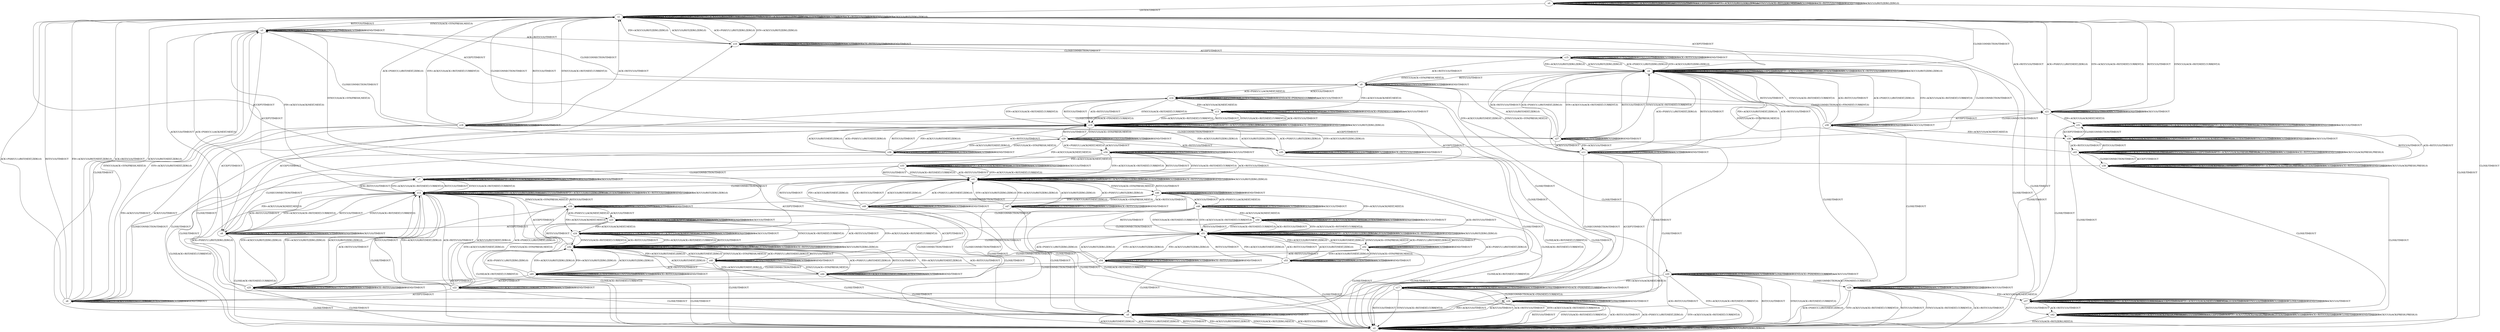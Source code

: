 digraph G {
s0
s1
s2
s3
s4
s5
s6
s7
s8
s9
s10
s11
s12
s13
s14
s15
s16
s17
s18
s19
s20
s21
s22
s23
s24
s25
s26
s27
s28
s29
s30
s31
s32
s33
s34
s35
s36
s37
s38
s39
s40
s41
s42
s43
s44
s45
s46
s47
s48
s49
s50
s51
s52
s53
s54
s0 [label="s0"];
s0 -> s0[label="CLOSECONNECTION/TIMEOUT"]
s0 -> s0[label="ACK+PSH(V,V,1)/RST(ZERO,ZERO,0)"]
s0 -> s0[label="SYN+ACK(V,V,0)/RST(ZERO,ZERO,0)"]
s0 -> s0[label="RST(V,V,0)/TIMEOUT"]
s0 -> s0[label="ACCEPT/TIMEOUT"]
s0 -> s0[label="FIN+ACK(V,V,0)/RST(ZERO,ZERO,0)"]
s0 -> s1[label="LISTEN/TIMEOUT"]
s0 -> s0[label="SYN(V,V,0)/ACK+RST(ZERO,NEXT,0)"]
s0 -> s0[label="RCV/TIMEOUT"]
s0 -> s0[label="ACK+RST(V,V,0)/TIMEOUT"]
s0 -> s2[label="CLOSE/TIMEOUT"]
s0 -> s0[label="SEND/TIMEOUT"]
s0 -> s0[label="ACK(V,V,0)/RST(ZERO,ZERO,0)"]
s1 [label="s1"];
s1 -> s1[label="CLOSECONNECTION/TIMEOUT"]
s1 -> s1[label="ACK+PSH(V,V,1)/RST(ZERO,ZERO,0)"]
s1 -> s1[label="SYN+ACK(V,V,0)/RST(ZERO,ZERO,0)"]
s1 -> s1[label="RST(V,V,0)/TIMEOUT"]
s1 -> s4[label="ACCEPT/TIMEOUT"]
s1 -> s1[label="FIN+ACK(V,V,0)/RST(ZERO,ZERO,0)"]
s1 -> s1[label="LISTEN/TIMEOUT"]
s1 -> s3[label="SYN(V,V,0)/ACK+SYN(FRESH,NEXT,0)"]
s1 -> s1[label="RCV/TIMEOUT"]
s1 -> s1[label="ACK+RST(V,V,0)/TIMEOUT"]
s1 -> s2[label="CLOSE/TIMEOUT"]
s1 -> s1[label="SEND/TIMEOUT"]
s1 -> s1[label="ACK(V,V,0)/RST(ZERO,ZERO,0)"]
s2 [label="s2"];
s2 -> s2[label="CLOSECONNECTION/TIMEOUT"]
s2 -> s2[label="ACK+PSH(V,V,1)/RST(ZERO,ZERO,0)"]
s2 -> s2[label="SYN+ACK(V,V,0)/RST(ZERO,ZERO,0)"]
s2 -> s2[label="RST(V,V,0)/TIMEOUT"]
s2 -> s2[label="ACCEPT/TIMEOUT"]
s2 -> s2[label="FIN+ACK(V,V,0)/RST(ZERO,ZERO,0)"]
s2 -> s2[label="LISTEN/TIMEOUT"]
s2 -> s2[label="SYN(V,V,0)/ACK+RST(ZERO,NEXT,0)"]
s2 -> s2[label="RCV/TIMEOUT"]
s2 -> s2[label="ACK+RST(V,V,0)/TIMEOUT"]
s2 -> s2[label="CLOSE/TIMEOUT"]
s2 -> s2[label="SEND/TIMEOUT"]
s2 -> s2[label="ACK(V,V,0)/RST(ZERO,ZERO,0)"]
s3 [label="s3"];
s3 -> s3[label="CLOSECONNECTION/TIMEOUT"]
s3 -> s8[label="ACK+PSH(V,V,1)/ACK(NEXT,NEXT,0)"]
s3 -> s6[label="SYN+ACK(V,V,0)/RST(NEXT,ZERO,0)"]
s3 -> s1[label="RST(V,V,0)/TIMEOUT"]
s3 -> s9[label="ACCEPT/TIMEOUT"]
s3 -> s7[label="FIN+ACK(V,V,0)/ACK(NEXT,NEXT,0)"]
s3 -> s3[label="LISTEN/TIMEOUT"]
s3 -> s3[label="SYN(V,V,0)/TIMEOUT"]
s3 -> s3[label="RCV/TIMEOUT"]
s3 -> s10[label="ACK+RST(V,V,0)/TIMEOUT"]
s3 -> s5[label="CLOSE/TIMEOUT"]
s3 -> s3[label="SEND/TIMEOUT"]
s3 -> s8[label="ACK(V,V,0)/TIMEOUT"]
s4 [label="s4"];
s4 -> s1[label="CLOSECONNECTION/TIMEOUT"]
s4 -> s4[label="ACK+PSH(V,V,1)/RST(ZERO,ZERO,0)"]
s4 -> s4[label="SYN+ACK(V,V,0)/RST(ZERO,ZERO,0)"]
s4 -> s4[label="RST(V,V,0)/TIMEOUT"]
s4 -> s4[label="ACCEPT/TIMEOUT"]
s4 -> s4[label="FIN+ACK(V,V,0)/RST(ZERO,ZERO,0)"]
s4 -> s4[label="LISTEN/TIMEOUT"]
s4 -> s9[label="SYN(V,V,0)/ACK+SYN(FRESH,NEXT,0)"]
s4 -> s4[label="RCV/TIMEOUT"]
s4 -> s4[label="ACK+RST(V,V,0)/TIMEOUT"]
s4 -> s2[label="CLOSE/TIMEOUT"]
s4 -> s4[label="SEND/TIMEOUT"]
s4 -> s4[label="ACK(V,V,0)/RST(ZERO,ZERO,0)"]
s5 [label="s5"];
s5 -> s5[label="CLOSECONNECTION/TIMEOUT"]
s5 -> s2[label="ACK+PSH(V,V,1)/RST(NEXT,ZERO,0)"]
s5 -> s5[label="SYN+ACK(V,V,0)/RST(NEXT,ZERO,0)"]
s5 -> s2[label="RST(V,V,0)/TIMEOUT"]
s5 -> s5[label="ACCEPT/TIMEOUT"]
s5 -> s2[label="FIN+ACK(V,V,0)/RST(NEXT,ZERO,0)"]
s5 -> s5[label="LISTEN/TIMEOUT"]
s5 -> s2[label="SYN(V,V,0)/ACK+RST(ZERO,NEXT,0)"]
s5 -> s5[label="RCV/TIMEOUT"]
s5 -> s2[label="ACK+RST(V,V,0)/TIMEOUT"]
s5 -> s5[label="CLOSE/TIMEOUT"]
s5 -> s5[label="SEND/TIMEOUT"]
s5 -> s2[label="ACK(V,V,0)/RST(NEXT,ZERO,0)"]
s6 [label="s6"];
s6 -> s6[label="CLOSECONNECTION/TIMEOUT"]
s6 -> s1[label="ACK+PSH(V,V,1)/RST(NEXT,ZERO,0)"]
s6 -> s6[label="SYN+ACK(V,V,0)/RST(NEXT,ZERO,0)"]
s6 -> s1[label="RST(V,V,0)/TIMEOUT"]
s6 -> s11[label="ACCEPT/TIMEOUT"]
s6 -> s1[label="FIN+ACK(V,V,0)/RST(NEXT,ZERO,0)"]
s6 -> s6[label="LISTEN/TIMEOUT"]
s6 -> s3[label="SYN(V,V,0)/ACK+SYN(FRESH,NEXT,0)"]
s6 -> s6[label="RCV/TIMEOUT"]
s6 -> s1[label="ACK+RST(V,V,0)/TIMEOUT"]
s6 -> s5[label="CLOSE/TIMEOUT"]
s6 -> s6[label="SEND/TIMEOUT"]
s6 -> s1[label="ACK(V,V,0)/RST(NEXT,ZERO,0)"]
s7 [label="s7"];
s7 -> s7[label="CLOSECONNECTION/TIMEOUT"]
s7 -> s7[label="ACK+PSH(V,V,1)/ACK(NEXT,NEXT,0)"]
s7 -> s12[label="SYN+ACK(V,V,0)/ACK+RST(NEXT,CURRENT,0)"]
s7 -> s12[label="RST(V,V,0)/TIMEOUT"]
s7 -> s13[label="ACCEPT/TIMEOUT"]
s7 -> s7[label="FIN+ACK(V,V,0)/ACK(NEXT,NEXT,0)"]
s7 -> s7[label="LISTEN/TIMEOUT"]
s7 -> s12[label="SYN(V,V,0)/ACK+RST(NEXT,CURRENT,0)"]
s7 -> s7[label="RCV/TIMEOUT"]
s7 -> s12[label="ACK+RST(V,V,0)/TIMEOUT"]
s7 -> s2[label="CLOSE/ACK+RST(NEXT,CURRENT,0)"]
s7 -> s7[label="SEND/TIMEOUT"]
s7 -> s7[label="ACK(V,V,0)/TIMEOUT"]
s8 [label="s8"];
s8 -> s8[label="CLOSECONNECTION/TIMEOUT"]
s8 -> s8[label="ACK+PSH(V,V,1)/ACK(NEXT,NEXT,0)"]
s8 -> s12[label="SYN+ACK(V,V,0)/ACK+RST(NEXT,CURRENT,0)"]
s8 -> s12[label="RST(V,V,0)/TIMEOUT"]
s8 -> s14[label="ACCEPT/TIMEOUT"]
s8 -> s7[label="FIN+ACK(V,V,0)/ACK(NEXT,NEXT,0)"]
s8 -> s8[label="LISTEN/TIMEOUT"]
s8 -> s12[label="SYN(V,V,0)/ACK+RST(NEXT,CURRENT,0)"]
s8 -> s8[label="RCV/TIMEOUT"]
s8 -> s12[label="ACK+RST(V,V,0)/TIMEOUT"]
s8 -> s2[label="CLOSE/ACK+RST(NEXT,CURRENT,0)"]
s8 -> s8[label="SEND/TIMEOUT"]
s8 -> s8[label="ACK(V,V,0)/TIMEOUT"]
s9 [label="s9"];
s9 -> s3[label="CLOSECONNECTION/TIMEOUT"]
s9 -> s14[label="ACK+PSH(V,V,1)/ACK(NEXT,NEXT,0)"]
s9 -> s11[label="SYN+ACK(V,V,0)/RST(NEXT,ZERO,0)"]
s9 -> s4[label="RST(V,V,0)/TIMEOUT"]
s9 -> s9[label="ACCEPT/TIMEOUT"]
s9 -> s13[label="FIN+ACK(V,V,0)/ACK(NEXT,NEXT,0)"]
s9 -> s9[label="LISTEN/TIMEOUT"]
s9 -> s9[label="SYN(V,V,0)/TIMEOUT"]
s9 -> s9[label="RCV/TIMEOUT"]
s9 -> s15[label="ACK+RST(V,V,0)/TIMEOUT"]
s9 -> s5[label="CLOSE/TIMEOUT"]
s9 -> s9[label="SEND/TIMEOUT"]
s9 -> s14[label="ACK(V,V,0)/TIMEOUT"]
s10 [label="s10"];
s10 -> s10[label="CLOSECONNECTION/TIMEOUT"]
s10 -> s1[label="ACK+PSH(V,V,1)/RST(ZERO,ZERO,0)"]
s10 -> s1[label="SYN+ACK(V,V,0)/RST(ZERO,ZERO,0)"]
s10 -> s10[label="RST(V,V,0)/TIMEOUT"]
s10 -> s15[label="ACCEPT/TIMEOUT"]
s10 -> s1[label="FIN+ACK(V,V,0)/RST(ZERO,ZERO,0)"]
s10 -> s10[label="LISTEN/TIMEOUT"]
s10 -> s10[label="SYN(V,V,0)/TIMEOUT"]
s10 -> s10[label="RCV/TIMEOUT"]
s10 -> s10[label="ACK+RST(V,V,0)/TIMEOUT"]
s10 -> s2[label="CLOSE/TIMEOUT"]
s10 -> s10[label="SEND/TIMEOUT"]
s10 -> s1[label="ACK(V,V,0)/RST(ZERO,ZERO,0)"]
s11 [label="s11"];
s11 -> s6[label="CLOSECONNECTION/TIMEOUT"]
s11 -> s4[label="ACK+PSH(V,V,1)/RST(NEXT,ZERO,0)"]
s11 -> s11[label="SYN+ACK(V,V,0)/RST(NEXT,ZERO,0)"]
s11 -> s4[label="RST(V,V,0)/TIMEOUT"]
s11 -> s11[label="ACCEPT/TIMEOUT"]
s11 -> s4[label="FIN+ACK(V,V,0)/RST(NEXT,ZERO,0)"]
s11 -> s11[label="LISTEN/TIMEOUT"]
s11 -> s9[label="SYN(V,V,0)/ACK+SYN(FRESH,NEXT,0)"]
s11 -> s11[label="RCV/TIMEOUT"]
s11 -> s4[label="ACK+RST(V,V,0)/TIMEOUT"]
s11 -> s5[label="CLOSE/TIMEOUT"]
s11 -> s11[label="SEND/TIMEOUT"]
s11 -> s4[label="ACK(V,V,0)/RST(NEXT,ZERO,0)"]
s12 [label="s12"];
s12 -> s12[label="CLOSECONNECTION/TIMEOUT"]
s12 -> s12[label="ACK+PSH(V,V,1)/RST(ZERO,ZERO,0)"]
s12 -> s12[label="SYN+ACK(V,V,0)/RST(ZERO,ZERO,0)"]
s12 -> s12[label="RST(V,V,0)/TIMEOUT"]
s12 -> s1[label="ACCEPT/TIMEOUT"]
s12 -> s12[label="FIN+ACK(V,V,0)/RST(ZERO,ZERO,0)"]
s12 -> s12[label="LISTEN/TIMEOUT"]
s12 -> s16[label="SYN(V,V,0)/ACK+SYN(FRESH,NEXT,0)"]
s12 -> s12[label="RCV/TIMEOUT"]
s12 -> s12[label="ACK+RST(V,V,0)/TIMEOUT"]
s12 -> s2[label="CLOSE/TIMEOUT"]
s12 -> s12[label="SEND/TIMEOUT"]
s12 -> s12[label="ACK(V,V,0)/RST(ZERO,ZERO,0)"]
s13 [label="s13"];
s13 -> s18[label="CLOSECONNECTION/ACK+FIN(NEXT,CURRENT,0)"]
s13 -> s13[label="ACK+PSH(V,V,1)/ACK(NEXT,NEXT,0)"]
s13 -> s19[label="SYN+ACK(V,V,0)/ACK+RST(NEXT,CURRENT,0)"]
s13 -> s19[label="RST(V,V,0)/TIMEOUT"]
s13 -> s13[label="ACCEPT/TIMEOUT"]
s13 -> s13[label="FIN+ACK(V,V,0)/ACK(NEXT,NEXT,0)"]
s13 -> s13[label="LISTEN/TIMEOUT"]
s13 -> s19[label="SYN(V,V,0)/ACK+RST(NEXT,CURRENT,0)"]
s13 -> s13[label="RCV/TIMEOUT"]
s13 -> s19[label="ACK+RST(V,V,0)/TIMEOUT"]
s13 -> s17[label="CLOSE/TIMEOUT"]
s13 -> s13[label="SEND/ACK+PSH(NEXT,CURRENT,1)"]
s13 -> s13[label="ACK(V,V,0)/TIMEOUT"]
s14 [label="s14"];
s14 -> s21[label="CLOSECONNECTION/ACK+FIN(NEXT,CURRENT,0)"]
s14 -> s14[label="ACK+PSH(V,V,1)/ACK(NEXT,NEXT,0)"]
s14 -> s19[label="SYN+ACK(V,V,0)/ACK+RST(NEXT,CURRENT,0)"]
s14 -> s19[label="RST(V,V,0)/TIMEOUT"]
s14 -> s14[label="ACCEPT/TIMEOUT"]
s14 -> s13[label="FIN+ACK(V,V,0)/ACK(NEXT,NEXT,0)"]
s14 -> s14[label="LISTEN/TIMEOUT"]
s14 -> s19[label="SYN(V,V,0)/ACK+RST(NEXT,CURRENT,0)"]
s14 -> s14[label="RCV/TIMEOUT"]
s14 -> s19[label="ACK+RST(V,V,0)/TIMEOUT"]
s14 -> s20[label="CLOSE/TIMEOUT"]
s14 -> s14[label="SEND/ACK+PSH(NEXT,CURRENT,1)"]
s14 -> s14[label="ACK(V,V,0)/TIMEOUT"]
s15 [label="s15"];
s15 -> s10[label="CLOSECONNECTION/TIMEOUT"]
s15 -> s4[label="ACK+PSH(V,V,1)/RST(ZERO,ZERO,0)"]
s15 -> s4[label="SYN+ACK(V,V,0)/RST(ZERO,ZERO,0)"]
s15 -> s15[label="RST(V,V,0)/TIMEOUT"]
s15 -> s15[label="ACCEPT/TIMEOUT"]
s15 -> s4[label="FIN+ACK(V,V,0)/RST(ZERO,ZERO,0)"]
s15 -> s15[label="LISTEN/TIMEOUT"]
s15 -> s15[label="SYN(V,V,0)/TIMEOUT"]
s15 -> s15[label="RCV/TIMEOUT"]
s15 -> s15[label="ACK+RST(V,V,0)/TIMEOUT"]
s15 -> s2[label="CLOSE/TIMEOUT"]
s15 -> s15[label="SEND/TIMEOUT"]
s15 -> s4[label="ACK(V,V,0)/RST(ZERO,ZERO,0)"]
s16 [label="s16"];
s16 -> s16[label="CLOSECONNECTION/TIMEOUT"]
s16 -> s23[label="ACK+PSH(V,V,1)/ACK(NEXT,NEXT,0)"]
s16 -> s22[label="SYN+ACK(V,V,0)/RST(NEXT,ZERO,0)"]
s16 -> s12[label="RST(V,V,0)/TIMEOUT"]
s16 -> s3[label="ACCEPT/TIMEOUT"]
s16 -> s24[label="FIN+ACK(V,V,0)/ACK(NEXT,NEXT,0)"]
s16 -> s16[label="LISTEN/TIMEOUT"]
s16 -> s16[label="SYN(V,V,0)/TIMEOUT"]
s16 -> s16[label="RCV/TIMEOUT"]
s16 -> s25[label="ACK+RST(V,V,0)/TIMEOUT"]
s16 -> s5[label="CLOSE/TIMEOUT"]
s16 -> s16[label="SEND/TIMEOUT"]
s16 -> s23[label="ACK(V,V,0)/TIMEOUT"]
s17 [label="s17"];
s17 -> s26[label="CLOSECONNECTION/ACK+FIN(NEXT,CURRENT,0)"]
s17 -> s17[label="ACK+PSH(V,V,1)/ACK(NEXT,NEXT,0)"]
s17 -> s2[label="SYN+ACK(V,V,0)/ACK+RST(NEXT,CURRENT,0)"]
s17 -> s2[label="RST(V,V,0)/TIMEOUT"]
s17 -> s17[label="ACCEPT/TIMEOUT"]
s17 -> s17[label="FIN+ACK(V,V,0)/ACK(NEXT,NEXT,0)"]
s17 -> s17[label="LISTEN/TIMEOUT"]
s17 -> s2[label="SYN(V,V,0)/ACK+RST(NEXT,CURRENT,0)"]
s17 -> s17[label="RCV/TIMEOUT"]
s17 -> s2[label="ACK+RST(V,V,0)/TIMEOUT"]
s17 -> s17[label="CLOSE/TIMEOUT"]
s17 -> s17[label="SEND/ACK+PSH(NEXT,CURRENT,1)"]
s17 -> s17[label="ACK(V,V,0)/TIMEOUT"]
s18 [label="s18"];
s18 -> s18[label="CLOSECONNECTION/TIMEOUT"]
s18 -> s1[label="ACK+PSH(V,V,1)/RST(NEXT,ZERO,0)"]
s18 -> s1[label="SYN+ACK(V,V,0)/ACK+RST(NEXT,CURRENT,0)"]
s18 -> s1[label="RST(V,V,0)/TIMEOUT"]
s18 -> s27[label="ACCEPT/TIMEOUT"]
s18 -> s6[label="FIN+ACK(V,V,0)/TIMEOUT"]
s18 -> s18[label="LISTEN/TIMEOUT"]
s18 -> s1[label="SYN(V,V,0)/ACK+RST(NEXT,CURRENT,0)"]
s18 -> s18[label="RCV/TIMEOUT"]
s18 -> s1[label="ACK+RST(V,V,0)/TIMEOUT"]
s18 -> s26[label="CLOSE/TIMEOUT"]
s18 -> s18[label="SEND/TIMEOUT"]
s18 -> s6[label="ACK(V,V,0)/TIMEOUT"]
s19 [label="s19"];
s19 -> s1[label="CLOSECONNECTION/TIMEOUT"]
s19 -> s19[label="ACK+PSH(V,V,1)/RST(ZERO,ZERO,0)"]
s19 -> s19[label="SYN+ACK(V,V,0)/RST(ZERO,ZERO,0)"]
s19 -> s19[label="RST(V,V,0)/TIMEOUT"]
s19 -> s19[label="ACCEPT/TIMEOUT"]
s19 -> s19[label="FIN+ACK(V,V,0)/RST(ZERO,ZERO,0)"]
s19 -> s19[label="LISTEN/TIMEOUT"]
s19 -> s28[label="SYN(V,V,0)/ACK+SYN(FRESH,NEXT,0)"]
s19 -> s19[label="RCV/TIMEOUT"]
s19 -> s19[label="ACK+RST(V,V,0)/TIMEOUT"]
s19 -> s2[label="CLOSE/TIMEOUT"]
s19 -> s19[label="SEND/TIMEOUT"]
s19 -> s19[label="ACK(V,V,0)/RST(ZERO,ZERO,0)"]
s20 [label="s20"];
s20 -> s29[label="CLOSECONNECTION/ACK+FIN(NEXT,CURRENT,0)"]
s20 -> s20[label="ACK+PSH(V,V,1)/ACK(NEXT,NEXT,0)"]
s20 -> s2[label="SYN+ACK(V,V,0)/ACK+RST(NEXT,CURRENT,0)"]
s20 -> s2[label="RST(V,V,0)/TIMEOUT"]
s20 -> s20[label="ACCEPT/TIMEOUT"]
s20 -> s17[label="FIN+ACK(V,V,0)/ACK(NEXT,NEXT,0)"]
s20 -> s20[label="LISTEN/TIMEOUT"]
s20 -> s2[label="SYN(V,V,0)/ACK+RST(NEXT,CURRENT,0)"]
s20 -> s20[label="RCV/TIMEOUT"]
s20 -> s2[label="ACK+RST(V,V,0)/TIMEOUT"]
s20 -> s20[label="CLOSE/TIMEOUT"]
s20 -> s20[label="SEND/ACK+PSH(NEXT,CURRENT,1)"]
s20 -> s20[label="ACK(V,V,0)/TIMEOUT"]
s21 [label="s21"];
s21 -> s21[label="CLOSECONNECTION/TIMEOUT"]
s21 -> s1[label="ACK+PSH(V,V,1)/RST(NEXT,ZERO,0)"]
s21 -> s1[label="SYN+ACK(V,V,0)/ACK+RST(NEXT,CURRENT,0)"]
s21 -> s1[label="RST(V,V,0)/TIMEOUT"]
s21 -> s30[label="ACCEPT/TIMEOUT"]
s21 -> s31[label="FIN+ACK(V,V,0)/ACK(NEXT,NEXT,0)"]
s21 -> s21[label="LISTEN/TIMEOUT"]
s21 -> s1[label="SYN(V,V,0)/ACK+RST(NEXT,CURRENT,0)"]
s21 -> s21[label="RCV/TIMEOUT"]
s21 -> s1[label="ACK+RST(V,V,0)/TIMEOUT"]
s21 -> s29[label="CLOSE/TIMEOUT"]
s21 -> s21[label="SEND/TIMEOUT"]
s21 -> s21[label="ACK(V,V,0)/TIMEOUT"]
s22 [label="s22"];
s22 -> s22[label="CLOSECONNECTION/TIMEOUT"]
s22 -> s12[label="ACK+PSH(V,V,1)/RST(NEXT,ZERO,0)"]
s22 -> s22[label="SYN+ACK(V,V,0)/RST(NEXT,ZERO,0)"]
s22 -> s12[label="RST(V,V,0)/TIMEOUT"]
s22 -> s6[label="ACCEPT/TIMEOUT"]
s22 -> s12[label="FIN+ACK(V,V,0)/RST(NEXT,ZERO,0)"]
s22 -> s22[label="LISTEN/TIMEOUT"]
s22 -> s16[label="SYN(V,V,0)/ACK+SYN(FRESH,NEXT,0)"]
s22 -> s22[label="RCV/TIMEOUT"]
s22 -> s12[label="ACK+RST(V,V,0)/TIMEOUT"]
s22 -> s5[label="CLOSE/TIMEOUT"]
s22 -> s22[label="SEND/TIMEOUT"]
s22 -> s12[label="ACK(V,V,0)/RST(NEXT,ZERO,0)"]
s23 [label="s23"];
s23 -> s23[label="CLOSECONNECTION/TIMEOUT"]
s23 -> s23[label="ACK+PSH(V,V,1)/ACK(NEXT,NEXT,0)"]
s23 -> s32[label="SYN+ACK(V,V,0)/ACK+RST(NEXT,CURRENT,0)"]
s23 -> s32[label="RST(V,V,0)/TIMEOUT"]
s23 -> s8[label="ACCEPT/TIMEOUT"]
s23 -> s24[label="FIN+ACK(V,V,0)/ACK(NEXT,NEXT,0)"]
s23 -> s23[label="LISTEN/TIMEOUT"]
s23 -> s32[label="SYN(V,V,0)/ACK+RST(NEXT,CURRENT,0)"]
s23 -> s23[label="RCV/TIMEOUT"]
s23 -> s32[label="ACK+RST(V,V,0)/TIMEOUT"]
s23 -> s2[label="CLOSE/ACK+RST(NEXT,CURRENT,0)"]
s23 -> s23[label="SEND/TIMEOUT"]
s23 -> s23[label="ACK(V,V,0)/TIMEOUT"]
s24 [label="s24"];
s24 -> s24[label="CLOSECONNECTION/TIMEOUT"]
s24 -> s24[label="ACK+PSH(V,V,1)/ACK(NEXT,NEXT,0)"]
s24 -> s32[label="SYN+ACK(V,V,0)/ACK+RST(NEXT,CURRENT,0)"]
s24 -> s32[label="RST(V,V,0)/TIMEOUT"]
s24 -> s7[label="ACCEPT/TIMEOUT"]
s24 -> s24[label="FIN+ACK(V,V,0)/ACK(NEXT,NEXT,0)"]
s24 -> s24[label="LISTEN/TIMEOUT"]
s24 -> s32[label="SYN(V,V,0)/ACK+RST(NEXT,CURRENT,0)"]
s24 -> s24[label="RCV/TIMEOUT"]
s24 -> s32[label="ACK+RST(V,V,0)/TIMEOUT"]
s24 -> s2[label="CLOSE/ACK+RST(NEXT,CURRENT,0)"]
s24 -> s24[label="SEND/TIMEOUT"]
s24 -> s24[label="ACK(V,V,0)/TIMEOUT"]
s25 [label="s25"];
s25 -> s25[label="CLOSECONNECTION/TIMEOUT"]
s25 -> s12[label="ACK+PSH(V,V,1)/RST(ZERO,ZERO,0)"]
s25 -> s12[label="SYN+ACK(V,V,0)/RST(ZERO,ZERO,0)"]
s25 -> s25[label="RST(V,V,0)/TIMEOUT"]
s25 -> s10[label="ACCEPT/TIMEOUT"]
s25 -> s12[label="FIN+ACK(V,V,0)/RST(ZERO,ZERO,0)"]
s25 -> s25[label="LISTEN/TIMEOUT"]
s25 -> s25[label="SYN(V,V,0)/TIMEOUT"]
s25 -> s25[label="RCV/TIMEOUT"]
s25 -> s25[label="ACK+RST(V,V,0)/TIMEOUT"]
s25 -> s2[label="CLOSE/TIMEOUT"]
s25 -> s25[label="SEND/TIMEOUT"]
s25 -> s12[label="ACK(V,V,0)/RST(ZERO,ZERO,0)"]
s26 [label="s26"];
s26 -> s26[label="CLOSECONNECTION/TIMEOUT"]
s26 -> s2[label="ACK+PSH(V,V,1)/RST(NEXT,ZERO,0)"]
s26 -> s2[label="SYN+ACK(V,V,0)/ACK+RST(NEXT,CURRENT,0)"]
s26 -> s2[label="RST(V,V,0)/TIMEOUT"]
s26 -> s26[label="ACCEPT/TIMEOUT"]
s26 -> s5[label="FIN+ACK(V,V,0)/TIMEOUT"]
s26 -> s26[label="LISTEN/TIMEOUT"]
s26 -> s2[label="SYN(V,V,0)/ACK+RST(NEXT,CURRENT,0)"]
s26 -> s26[label="RCV/TIMEOUT"]
s26 -> s2[label="ACK+RST(V,V,0)/TIMEOUT"]
s26 -> s26[label="CLOSE/TIMEOUT"]
s26 -> s26[label="SEND/TIMEOUT"]
s26 -> s5[label="ACK(V,V,0)/TIMEOUT"]
s27 [label="s27"];
s27 -> s18[label="CLOSECONNECTION/TIMEOUT"]
s27 -> s4[label="ACK+PSH(V,V,1)/RST(NEXT,ZERO,0)"]
s27 -> s4[label="SYN+ACK(V,V,0)/ACK+RST(NEXT,CURRENT,0)"]
s27 -> s4[label="RST(V,V,0)/TIMEOUT"]
s27 -> s27[label="ACCEPT/TIMEOUT"]
s27 -> s11[label="FIN+ACK(V,V,0)/TIMEOUT"]
s27 -> s27[label="LISTEN/TIMEOUT"]
s27 -> s4[label="SYN(V,V,0)/ACK+RST(NEXT,CURRENT,0)"]
s27 -> s27[label="RCV/TIMEOUT"]
s27 -> s4[label="ACK+RST(V,V,0)/TIMEOUT"]
s27 -> s26[label="CLOSE/TIMEOUT"]
s27 -> s27[label="SEND/TIMEOUT"]
s27 -> s11[label="ACK(V,V,0)/TIMEOUT"]
s28 [label="s28"];
s28 -> s3[label="CLOSECONNECTION/TIMEOUT"]
s28 -> s34[label="ACK+PSH(V,V,1)/ACK(NEXT,NEXT,0)"]
s28 -> s36[label="SYN+ACK(V,V,0)/RST(NEXT,ZERO,0)"]
s28 -> s19[label="RST(V,V,0)/TIMEOUT"]
s28 -> s28[label="ACCEPT/TIMEOUT"]
s28 -> s33[label="FIN+ACK(V,V,0)/ACK(NEXT,NEXT,0)"]
s28 -> s28[label="LISTEN/TIMEOUT"]
s28 -> s28[label="SYN(V,V,0)/TIMEOUT"]
s28 -> s28[label="RCV/TIMEOUT"]
s28 -> s35[label="ACK+RST(V,V,0)/TIMEOUT"]
s28 -> s5[label="CLOSE/TIMEOUT"]
s28 -> s28[label="SEND/TIMEOUT"]
s28 -> s34[label="ACK(V,V,0)/TIMEOUT"]
s29 [label="s29"];
s29 -> s29[label="CLOSECONNECTION/TIMEOUT"]
s29 -> s2[label="ACK+PSH(V,V,1)/RST(NEXT,ZERO,0)"]
s29 -> s2[label="SYN+ACK(V,V,0)/ACK+RST(NEXT,CURRENT,0)"]
s29 -> s2[label="RST(V,V,0)/TIMEOUT"]
s29 -> s29[label="ACCEPT/TIMEOUT"]
s29 -> s37[label="FIN+ACK(V,V,0)/ACK(NEXT,NEXT,0)"]
s29 -> s29[label="LISTEN/TIMEOUT"]
s29 -> s2[label="SYN(V,V,0)/ACK+RST(NEXT,CURRENT,0)"]
s29 -> s29[label="RCV/TIMEOUT"]
s29 -> s2[label="ACK+RST(V,V,0)/TIMEOUT"]
s29 -> s29[label="CLOSE/TIMEOUT"]
s29 -> s29[label="SEND/TIMEOUT"]
s29 -> s29[label="ACK(V,V,0)/TIMEOUT"]
s30 [label="s30"];
s30 -> s21[label="CLOSECONNECTION/TIMEOUT"]
s30 -> s4[label="ACK+PSH(V,V,1)/RST(NEXT,ZERO,0)"]
s30 -> s4[label="SYN+ACK(V,V,0)/ACK+RST(NEXT,CURRENT,0)"]
s30 -> s4[label="RST(V,V,0)/TIMEOUT"]
s30 -> s30[label="ACCEPT/TIMEOUT"]
s30 -> s38[label="FIN+ACK(V,V,0)/ACK(NEXT,NEXT,0)"]
s30 -> s30[label="LISTEN/TIMEOUT"]
s30 -> s4[label="SYN(V,V,0)/ACK+RST(NEXT,CURRENT,0)"]
s30 -> s30[label="RCV/TIMEOUT"]
s30 -> s4[label="ACK+RST(V,V,0)/TIMEOUT"]
s30 -> s29[label="CLOSE/TIMEOUT"]
s30 -> s30[label="SEND/TIMEOUT"]
s30 -> s30[label="ACK(V,V,0)/TIMEOUT"]
s31 [label="s31"];
s31 -> s31[label="CLOSECONNECTION/TIMEOUT"]
s31 -> s31[label="ACK+PSH(V,V,1)/ACK(NEXT,CURRENT,0)"]
s31 -> s31[label="SYN+ACK(V,V,0)/ACK(NEXT,CURRENT,0)"]
s31 -> s39[label="RST(V,V,0)/TIMEOUT"]
s31 -> s38[label="ACCEPT/TIMEOUT"]
s31 -> s31[label="FIN+ACK(V,V,0)/ACK(NEXT,CURRENT,0)"]
s31 -> s31[label="LISTEN/TIMEOUT"]
s31 -> s31[label="SYN(V,V,0)/TIMEOUT"]
s31 -> s31[label="RCV/TIMEOUT"]
s31 -> s39[label="ACK+RST(V,V,0)/TIMEOUT"]
s31 -> s37[label="CLOSE/TIMEOUT"]
s31 -> s31[label="SEND/TIMEOUT"]
s31 -> s31[label="ACK(V,V,0)/TIMEOUT"]
s32 [label="s32"];
s32 -> s32[label="CLOSECONNECTION/TIMEOUT"]
s32 -> s32[label="ACK+PSH(V,V,1)/RST(ZERO,ZERO,0)"]
s32 -> s32[label="SYN+ACK(V,V,0)/RST(ZERO,ZERO,0)"]
s32 -> s32[label="RST(V,V,0)/TIMEOUT"]
s32 -> s12[label="ACCEPT/TIMEOUT"]
s32 -> s32[label="FIN+ACK(V,V,0)/RST(ZERO,ZERO,0)"]
s32 -> s32[label="LISTEN/TIMEOUT"]
s32 -> s40[label="SYN(V,V,0)/ACK+SYN(FRESH,NEXT,0)"]
s32 -> s32[label="RCV/TIMEOUT"]
s32 -> s32[label="ACK+RST(V,V,0)/TIMEOUT"]
s32 -> s2[label="CLOSE/TIMEOUT"]
s32 -> s32[label="SEND/TIMEOUT"]
s32 -> s32[label="ACK(V,V,0)/RST(ZERO,ZERO,0)"]
s33 [label="s33"];
s33 -> s7[label="CLOSECONNECTION/TIMEOUT"]
s33 -> s33[label="ACK+PSH(V,V,1)/ACK(NEXT,NEXT,0)"]
s33 -> s41[label="SYN+ACK(V,V,0)/ACK+RST(NEXT,CURRENT,0)"]
s33 -> s41[label="RST(V,V,0)/TIMEOUT"]
s33 -> s33[label="ACCEPT/TIMEOUT"]
s33 -> s33[label="FIN+ACK(V,V,0)/ACK(NEXT,NEXT,0)"]
s33 -> s33[label="LISTEN/TIMEOUT"]
s33 -> s41[label="SYN(V,V,0)/ACK+RST(NEXT,CURRENT,0)"]
s33 -> s33[label="RCV/TIMEOUT"]
s33 -> s41[label="ACK+RST(V,V,0)/TIMEOUT"]
s33 -> s2[label="CLOSE/ACK+RST(NEXT,CURRENT,0)"]
s33 -> s33[label="SEND/TIMEOUT"]
s33 -> s33[label="ACK(V,V,0)/TIMEOUT"]
s34 [label="s34"];
s34 -> s8[label="CLOSECONNECTION/TIMEOUT"]
s34 -> s34[label="ACK+PSH(V,V,1)/ACK(NEXT,NEXT,0)"]
s34 -> s41[label="SYN+ACK(V,V,0)/ACK+RST(NEXT,CURRENT,0)"]
s34 -> s41[label="RST(V,V,0)/TIMEOUT"]
s34 -> s34[label="ACCEPT/TIMEOUT"]
s34 -> s33[label="FIN+ACK(V,V,0)/ACK(NEXT,NEXT,0)"]
s34 -> s34[label="LISTEN/TIMEOUT"]
s34 -> s41[label="SYN(V,V,0)/ACK+RST(NEXT,CURRENT,0)"]
s34 -> s34[label="RCV/TIMEOUT"]
s34 -> s41[label="ACK+RST(V,V,0)/TIMEOUT"]
s34 -> s2[label="CLOSE/ACK+RST(NEXT,CURRENT,0)"]
s34 -> s34[label="SEND/TIMEOUT"]
s34 -> s34[label="ACK(V,V,0)/TIMEOUT"]
s35 [label="s35"];
s35 -> s10[label="CLOSECONNECTION/TIMEOUT"]
s35 -> s19[label="ACK+PSH(V,V,1)/RST(ZERO,ZERO,0)"]
s35 -> s19[label="SYN+ACK(V,V,0)/RST(ZERO,ZERO,0)"]
s35 -> s35[label="RST(V,V,0)/TIMEOUT"]
s35 -> s35[label="ACCEPT/TIMEOUT"]
s35 -> s19[label="FIN+ACK(V,V,0)/RST(ZERO,ZERO,0)"]
s35 -> s35[label="LISTEN/TIMEOUT"]
s35 -> s35[label="SYN(V,V,0)/TIMEOUT"]
s35 -> s35[label="RCV/TIMEOUT"]
s35 -> s35[label="ACK+RST(V,V,0)/TIMEOUT"]
s35 -> s2[label="CLOSE/TIMEOUT"]
s35 -> s35[label="SEND/TIMEOUT"]
s35 -> s19[label="ACK(V,V,0)/RST(ZERO,ZERO,0)"]
s36 [label="s36"];
s36 -> s6[label="CLOSECONNECTION/TIMEOUT"]
s36 -> s19[label="ACK+PSH(V,V,1)/RST(NEXT,ZERO,0)"]
s36 -> s36[label="SYN+ACK(V,V,0)/RST(NEXT,ZERO,0)"]
s36 -> s19[label="RST(V,V,0)/TIMEOUT"]
s36 -> s36[label="ACCEPT/TIMEOUT"]
s36 -> s19[label="FIN+ACK(V,V,0)/RST(NEXT,ZERO,0)"]
s36 -> s36[label="LISTEN/TIMEOUT"]
s36 -> s28[label="SYN(V,V,0)/ACK+SYN(FRESH,NEXT,0)"]
s36 -> s36[label="RCV/TIMEOUT"]
s36 -> s19[label="ACK+RST(V,V,0)/TIMEOUT"]
s36 -> s5[label="CLOSE/TIMEOUT"]
s36 -> s36[label="SEND/TIMEOUT"]
s36 -> s19[label="ACK(V,V,0)/RST(NEXT,ZERO,0)"]
s37 [label="s37"];
s37 -> s37[label="CLOSECONNECTION/TIMEOUT"]
s37 -> s37[label="ACK+PSH(V,V,1)/ACK(NEXT,CURRENT,0)"]
s37 -> s37[label="SYN+ACK(V,V,0)/ACK(NEXT,CURRENT,0)"]
s37 -> s42[label="RST(V,V,0)/TIMEOUT"]
s37 -> s37[label="ACCEPT/TIMEOUT"]
s37 -> s37[label="FIN+ACK(V,V,0)/ACK(NEXT,CURRENT,0)"]
s37 -> s37[label="LISTEN/TIMEOUT"]
s37 -> s37[label="SYN(V,V,0)/TIMEOUT"]
s37 -> s37[label="RCV/TIMEOUT"]
s37 -> s42[label="ACK+RST(V,V,0)/TIMEOUT"]
s37 -> s37[label="CLOSE/TIMEOUT"]
s37 -> s37[label="SEND/TIMEOUT"]
s37 -> s37[label="ACK(V,V,0)/TIMEOUT"]
s38 [label="s38"];
s38 -> s31[label="CLOSECONNECTION/TIMEOUT"]
s38 -> s38[label="ACK+PSH(V,V,1)/ACK(NEXT,CURRENT,0)"]
s38 -> s38[label="SYN+ACK(V,V,0)/ACK(NEXT,CURRENT,0)"]
s38 -> s43[label="RST(V,V,0)/TIMEOUT"]
s38 -> s38[label="ACCEPT/TIMEOUT"]
s38 -> s38[label="FIN+ACK(V,V,0)/ACK(NEXT,CURRENT,0)"]
s38 -> s38[label="LISTEN/TIMEOUT"]
s38 -> s38[label="SYN(V,V,0)/TIMEOUT"]
s38 -> s38[label="RCV/TIMEOUT"]
s38 -> s43[label="ACK+RST(V,V,0)/TIMEOUT"]
s38 -> s37[label="CLOSE/TIMEOUT"]
s38 -> s38[label="SEND/TIMEOUT"]
s38 -> s38[label="ACK(V,V,0)/TIMEOUT"]
s39 [label="s39"];
s39 -> s39[label="CLOSECONNECTION/TIMEOUT"]
s39 -> s39[label="ACK+PSH(V,V,1)/ACK(FRESH,FRESH,0)"]
s39 -> s39[label="SYN+ACK(V,V,0)/ACK(FRESH,FRESH,0)"]
s39 -> s39[label="RST(V,V,0)/TIMEOUT"]
s39 -> s43[label="ACCEPT/TIMEOUT"]
s39 -> s39[label="FIN+ACK(V,V,0)/ACK(FRESH,FRESH,0)"]
s39 -> s39[label="LISTEN/TIMEOUT"]
s39 -> s3[label="SYN(V,V,0)/ACK+SYN(FRESH,NEXT,0)"]
s39 -> s39[label="RCV/TIMEOUT"]
s39 -> s39[label="ACK+RST(V,V,0)/TIMEOUT"]
s39 -> s42[label="CLOSE/TIMEOUT"]
s39 -> s39[label="SEND/TIMEOUT"]
s39 -> s39[label="ACK(V,V,0)/ACK(FRESH,FRESH,0)"]
s40 [label="s40"];
s40 -> s40[label="CLOSECONNECTION/TIMEOUT"]
s40 -> s32[label="ACK+PSH(V,V,1)/RST(NEXT,ZERO,0)"]
s40 -> s44[label="SYN+ACK(V,V,0)/RST(NEXT,ZERO,0)"]
s40 -> s32[label="RST(V,V,0)/TIMEOUT"]
s40 -> s16[label="ACCEPT/TIMEOUT"]
s40 -> s32[label="FIN+ACK(V,V,0)/RST(NEXT,ZERO,0)"]
s40 -> s40[label="LISTEN/TIMEOUT"]
s40 -> s40[label="SYN(V,V,0)/TIMEOUT"]
s40 -> s40[label="RCV/TIMEOUT"]
s40 -> s45[label="ACK+RST(V,V,0)/TIMEOUT"]
s40 -> s5[label="CLOSE/TIMEOUT"]
s40 -> s40[label="SEND/TIMEOUT"]
s40 -> s32[label="ACK(V,V,0)/RST(NEXT,ZERO,0)"]
s41 [label="s41"];
s41 -> s12[label="CLOSECONNECTION/TIMEOUT"]
s41 -> s41[label="ACK+PSH(V,V,1)/RST(ZERO,ZERO,0)"]
s41 -> s41[label="SYN+ACK(V,V,0)/RST(ZERO,ZERO,0)"]
s41 -> s41[label="RST(V,V,0)/TIMEOUT"]
s41 -> s41[label="ACCEPT/TIMEOUT"]
s41 -> s41[label="FIN+ACK(V,V,0)/RST(ZERO,ZERO,0)"]
s41 -> s41[label="LISTEN/TIMEOUT"]
s41 -> s46[label="SYN(V,V,0)/ACK+SYN(FRESH,NEXT,0)"]
s41 -> s41[label="RCV/TIMEOUT"]
s41 -> s41[label="ACK+RST(V,V,0)/TIMEOUT"]
s41 -> s2[label="CLOSE/TIMEOUT"]
s41 -> s41[label="SEND/TIMEOUT"]
s41 -> s41[label="ACK(V,V,0)/RST(ZERO,ZERO,0)"]
s42 [label="s42"];
s42 -> s42[label="CLOSECONNECTION/TIMEOUT"]
s42 -> s42[label="ACK+PSH(V,V,1)/ACK(FRESH,FRESH,0)"]
s42 -> s42[label="SYN+ACK(V,V,0)/ACK(FRESH,FRESH,0)"]
s42 -> s42[label="RST(V,V,0)/TIMEOUT"]
s42 -> s42[label="ACCEPT/TIMEOUT"]
s42 -> s42[label="FIN+ACK(V,V,0)/ACK(FRESH,FRESH,0)"]
s42 -> s42[label="LISTEN/TIMEOUT"]
s42 -> s2[label="SYN(V,V,0)/ACK+RST(ZERO,NEXT,0)"]
s42 -> s42[label="RCV/TIMEOUT"]
s42 -> s42[label="ACK+RST(V,V,0)/TIMEOUT"]
s42 -> s42[label="CLOSE/TIMEOUT"]
s42 -> s42[label="SEND/TIMEOUT"]
s42 -> s42[label="ACK(V,V,0)/ACK(FRESH,FRESH,0)"]
s43 [label="s43"];
s43 -> s39[label="CLOSECONNECTION/TIMEOUT"]
s43 -> s43[label="ACK+PSH(V,V,1)/ACK(FRESH,FRESH,0)"]
s43 -> s43[label="SYN+ACK(V,V,0)/ACK(FRESH,FRESH,0)"]
s43 -> s43[label="RST(V,V,0)/TIMEOUT"]
s43 -> s43[label="ACCEPT/TIMEOUT"]
s43 -> s43[label="FIN+ACK(V,V,0)/ACK(FRESH,FRESH,0)"]
s43 -> s43[label="LISTEN/TIMEOUT"]
s43 -> s9[label="SYN(V,V,0)/ACK+SYN(FRESH,NEXT,0)"]
s43 -> s43[label="RCV/TIMEOUT"]
s43 -> s43[label="ACK+RST(V,V,0)/TIMEOUT"]
s43 -> s42[label="CLOSE/TIMEOUT"]
s43 -> s43[label="SEND/TIMEOUT"]
s43 -> s43[label="ACK(V,V,0)/ACK(FRESH,FRESH,0)"]
s44 [label="s44"];
s44 -> s44[label="CLOSECONNECTION/TIMEOUT"]
s44 -> s32[label="ACK+PSH(V,V,1)/RST(NEXT,ZERO,0)"]
s44 -> s44[label="SYN+ACK(V,V,0)/RST(NEXT,ZERO,0)"]
s44 -> s32[label="RST(V,V,0)/TIMEOUT"]
s44 -> s22[label="ACCEPT/TIMEOUT"]
s44 -> s32[label="FIN+ACK(V,V,0)/RST(NEXT,ZERO,0)"]
s44 -> s44[label="LISTEN/TIMEOUT"]
s44 -> s40[label="SYN(V,V,0)/ACK+SYN(FRESH,NEXT,0)"]
s44 -> s44[label="RCV/TIMEOUT"]
s44 -> s32[label="ACK+RST(V,V,0)/TIMEOUT"]
s44 -> s5[label="CLOSE/TIMEOUT"]
s44 -> s44[label="SEND/TIMEOUT"]
s44 -> s32[label="ACK(V,V,0)/RST(NEXT,ZERO,0)"]
s45 [label="s45"];
s45 -> s45[label="CLOSECONNECTION/TIMEOUT"]
s45 -> s32[label="ACK+PSH(V,V,1)/RST(ZERO,ZERO,0)"]
s45 -> s32[label="SYN+ACK(V,V,0)/RST(ZERO,ZERO,0)"]
s45 -> s45[label="RST(V,V,0)/TIMEOUT"]
s45 -> s25[label="ACCEPT/TIMEOUT"]
s45 -> s32[label="FIN+ACK(V,V,0)/RST(ZERO,ZERO,0)"]
s45 -> s45[label="LISTEN/TIMEOUT"]
s45 -> s45[label="SYN(V,V,0)/TIMEOUT"]
s45 -> s45[label="RCV/TIMEOUT"]
s45 -> s45[label="ACK+RST(V,V,0)/TIMEOUT"]
s45 -> s2[label="CLOSE/TIMEOUT"]
s45 -> s45[label="SEND/TIMEOUT"]
s45 -> s32[label="ACK(V,V,0)/RST(ZERO,ZERO,0)"]
s46 [label="s46"];
s46 -> s16[label="CLOSECONNECTION/TIMEOUT"]
s46 -> s48[label="ACK+PSH(V,V,1)/ACK(NEXT,NEXT,0)"]
s46 -> s49[label="SYN+ACK(V,V,0)/RST(NEXT,ZERO,0)"]
s46 -> s41[label="RST(V,V,0)/TIMEOUT"]
s46 -> s46[label="ACCEPT/TIMEOUT"]
s46 -> s50[label="FIN+ACK(V,V,0)/ACK(NEXT,NEXT,0)"]
s46 -> s46[label="LISTEN/TIMEOUT"]
s46 -> s46[label="SYN(V,V,0)/TIMEOUT"]
s46 -> s46[label="RCV/TIMEOUT"]
s46 -> s47[label="ACK+RST(V,V,0)/TIMEOUT"]
s46 -> s5[label="CLOSE/TIMEOUT"]
s46 -> s46[label="SEND/TIMEOUT"]
s46 -> s48[label="ACK(V,V,0)/TIMEOUT"]
s47 [label="s47"];
s47 -> s25[label="CLOSECONNECTION/TIMEOUT"]
s47 -> s41[label="ACK+PSH(V,V,1)/RST(ZERO,ZERO,0)"]
s47 -> s41[label="SYN+ACK(V,V,0)/RST(ZERO,ZERO,0)"]
s47 -> s47[label="RST(V,V,0)/TIMEOUT"]
s47 -> s47[label="ACCEPT/TIMEOUT"]
s47 -> s41[label="FIN+ACK(V,V,0)/RST(ZERO,ZERO,0)"]
s47 -> s47[label="LISTEN/TIMEOUT"]
s47 -> s47[label="SYN(V,V,0)/TIMEOUT"]
s47 -> s47[label="RCV/TIMEOUT"]
s47 -> s47[label="ACK+RST(V,V,0)/TIMEOUT"]
s47 -> s2[label="CLOSE/TIMEOUT"]
s47 -> s47[label="SEND/TIMEOUT"]
s47 -> s41[label="ACK(V,V,0)/RST(ZERO,ZERO,0)"]
s48 [label="s48"];
s48 -> s23[label="CLOSECONNECTION/TIMEOUT"]
s48 -> s48[label="ACK+PSH(V,V,1)/ACK(NEXT,NEXT,0)"]
s48 -> s51[label="SYN+ACK(V,V,0)/ACK+RST(NEXT,CURRENT,0)"]
s48 -> s51[label="RST(V,V,0)/TIMEOUT"]
s48 -> s48[label="ACCEPT/TIMEOUT"]
s48 -> s50[label="FIN+ACK(V,V,0)/ACK(NEXT,NEXT,0)"]
s48 -> s48[label="LISTEN/TIMEOUT"]
s48 -> s51[label="SYN(V,V,0)/ACK+RST(NEXT,CURRENT,0)"]
s48 -> s48[label="RCV/TIMEOUT"]
s48 -> s51[label="ACK+RST(V,V,0)/TIMEOUT"]
s48 -> s2[label="CLOSE/ACK+RST(NEXT,CURRENT,0)"]
s48 -> s48[label="SEND/TIMEOUT"]
s48 -> s48[label="ACK(V,V,0)/TIMEOUT"]
s49 [label="s49"];
s49 -> s22[label="CLOSECONNECTION/TIMEOUT"]
s49 -> s41[label="ACK+PSH(V,V,1)/RST(NEXT,ZERO,0)"]
s49 -> s49[label="SYN+ACK(V,V,0)/RST(NEXT,ZERO,0)"]
s49 -> s41[label="RST(V,V,0)/TIMEOUT"]
s49 -> s49[label="ACCEPT/TIMEOUT"]
s49 -> s41[label="FIN+ACK(V,V,0)/RST(NEXT,ZERO,0)"]
s49 -> s49[label="LISTEN/TIMEOUT"]
s49 -> s46[label="SYN(V,V,0)/ACK+SYN(FRESH,NEXT,0)"]
s49 -> s49[label="RCV/TIMEOUT"]
s49 -> s41[label="ACK+RST(V,V,0)/TIMEOUT"]
s49 -> s5[label="CLOSE/TIMEOUT"]
s49 -> s49[label="SEND/TIMEOUT"]
s49 -> s41[label="ACK(V,V,0)/RST(NEXT,ZERO,0)"]
s50 [label="s50"];
s50 -> s24[label="CLOSECONNECTION/TIMEOUT"]
s50 -> s50[label="ACK+PSH(V,V,1)/ACK(NEXT,NEXT,0)"]
s50 -> s51[label="SYN+ACK(V,V,0)/ACK+RST(NEXT,CURRENT,0)"]
s50 -> s51[label="RST(V,V,0)/TIMEOUT"]
s50 -> s50[label="ACCEPT/TIMEOUT"]
s50 -> s50[label="FIN+ACK(V,V,0)/ACK(NEXT,NEXT,0)"]
s50 -> s50[label="LISTEN/TIMEOUT"]
s50 -> s51[label="SYN(V,V,0)/ACK+RST(NEXT,CURRENT,0)"]
s50 -> s50[label="RCV/TIMEOUT"]
s50 -> s51[label="ACK+RST(V,V,0)/TIMEOUT"]
s50 -> s2[label="CLOSE/ACK+RST(NEXT,CURRENT,0)"]
s50 -> s50[label="SEND/TIMEOUT"]
s50 -> s50[label="ACK(V,V,0)/TIMEOUT"]
s51 [label="s51"];
s51 -> s32[label="CLOSECONNECTION/TIMEOUT"]
s51 -> s51[label="ACK+PSH(V,V,1)/RST(ZERO,ZERO,0)"]
s51 -> s51[label="SYN+ACK(V,V,0)/RST(ZERO,ZERO,0)"]
s51 -> s51[label="RST(V,V,0)/TIMEOUT"]
s51 -> s51[label="ACCEPT/TIMEOUT"]
s51 -> s51[label="FIN+ACK(V,V,0)/RST(ZERO,ZERO,0)"]
s51 -> s51[label="LISTEN/TIMEOUT"]
s51 -> s52[label="SYN(V,V,0)/ACK+SYN(FRESH,NEXT,0)"]
s51 -> s51[label="RCV/TIMEOUT"]
s51 -> s51[label="ACK+RST(V,V,0)/TIMEOUT"]
s51 -> s2[label="CLOSE/TIMEOUT"]
s51 -> s51[label="SEND/TIMEOUT"]
s51 -> s51[label="ACK(V,V,0)/RST(ZERO,ZERO,0)"]
s52 [label="s52"];
s52 -> s40[label="CLOSECONNECTION/TIMEOUT"]
s52 -> s51[label="ACK+PSH(V,V,1)/RST(NEXT,ZERO,0)"]
s52 -> s53[label="SYN+ACK(V,V,0)/RST(NEXT,ZERO,0)"]
s52 -> s51[label="RST(V,V,0)/TIMEOUT"]
s52 -> s52[label="ACCEPT/TIMEOUT"]
s52 -> s51[label="FIN+ACK(V,V,0)/RST(NEXT,ZERO,0)"]
s52 -> s52[label="LISTEN/TIMEOUT"]
s52 -> s52[label="SYN(V,V,0)/TIMEOUT"]
s52 -> s52[label="RCV/TIMEOUT"]
s52 -> s54[label="ACK+RST(V,V,0)/TIMEOUT"]
s52 -> s5[label="CLOSE/TIMEOUT"]
s52 -> s52[label="SEND/TIMEOUT"]
s52 -> s51[label="ACK(V,V,0)/RST(NEXT,ZERO,0)"]
s53 [label="s53"];
s53 -> s44[label="CLOSECONNECTION/TIMEOUT"]
s53 -> s51[label="ACK+PSH(V,V,1)/RST(NEXT,ZERO,0)"]
s53 -> s53[label="SYN+ACK(V,V,0)/RST(NEXT,ZERO,0)"]
s53 -> s51[label="RST(V,V,0)/TIMEOUT"]
s53 -> s53[label="ACCEPT/TIMEOUT"]
s53 -> s51[label="FIN+ACK(V,V,0)/RST(NEXT,ZERO,0)"]
s53 -> s53[label="LISTEN/TIMEOUT"]
s53 -> s52[label="SYN(V,V,0)/ACK+SYN(FRESH,NEXT,0)"]
s53 -> s53[label="RCV/TIMEOUT"]
s53 -> s51[label="ACK+RST(V,V,0)/TIMEOUT"]
s53 -> s5[label="CLOSE/TIMEOUT"]
s53 -> s53[label="SEND/TIMEOUT"]
s53 -> s51[label="ACK(V,V,0)/RST(NEXT,ZERO,0)"]
s54 [label="s54"];
s54 -> s45[label="CLOSECONNECTION/TIMEOUT"]
s54 -> s51[label="ACK+PSH(V,V,1)/RST(ZERO,ZERO,0)"]
s54 -> s51[label="SYN+ACK(V,V,0)/RST(ZERO,ZERO,0)"]
s54 -> s54[label="RST(V,V,0)/TIMEOUT"]
s54 -> s54[label="ACCEPT/TIMEOUT"]
s54 -> s51[label="FIN+ACK(V,V,0)/RST(ZERO,ZERO,0)"]
s54 -> s54[label="LISTEN/TIMEOUT"]
s54 -> s54[label="SYN(V,V,0)/TIMEOUT"]
s54 -> s54[label="RCV/TIMEOUT"]
s54 -> s54[label="ACK+RST(V,V,0)/TIMEOUT"]
s54 -> s2[label="CLOSE/TIMEOUT"]
s54 -> s54[label="SEND/TIMEOUT"]
s54 -> s51[label="ACK(V,V,0)/RST(ZERO,ZERO,0)"]
}
